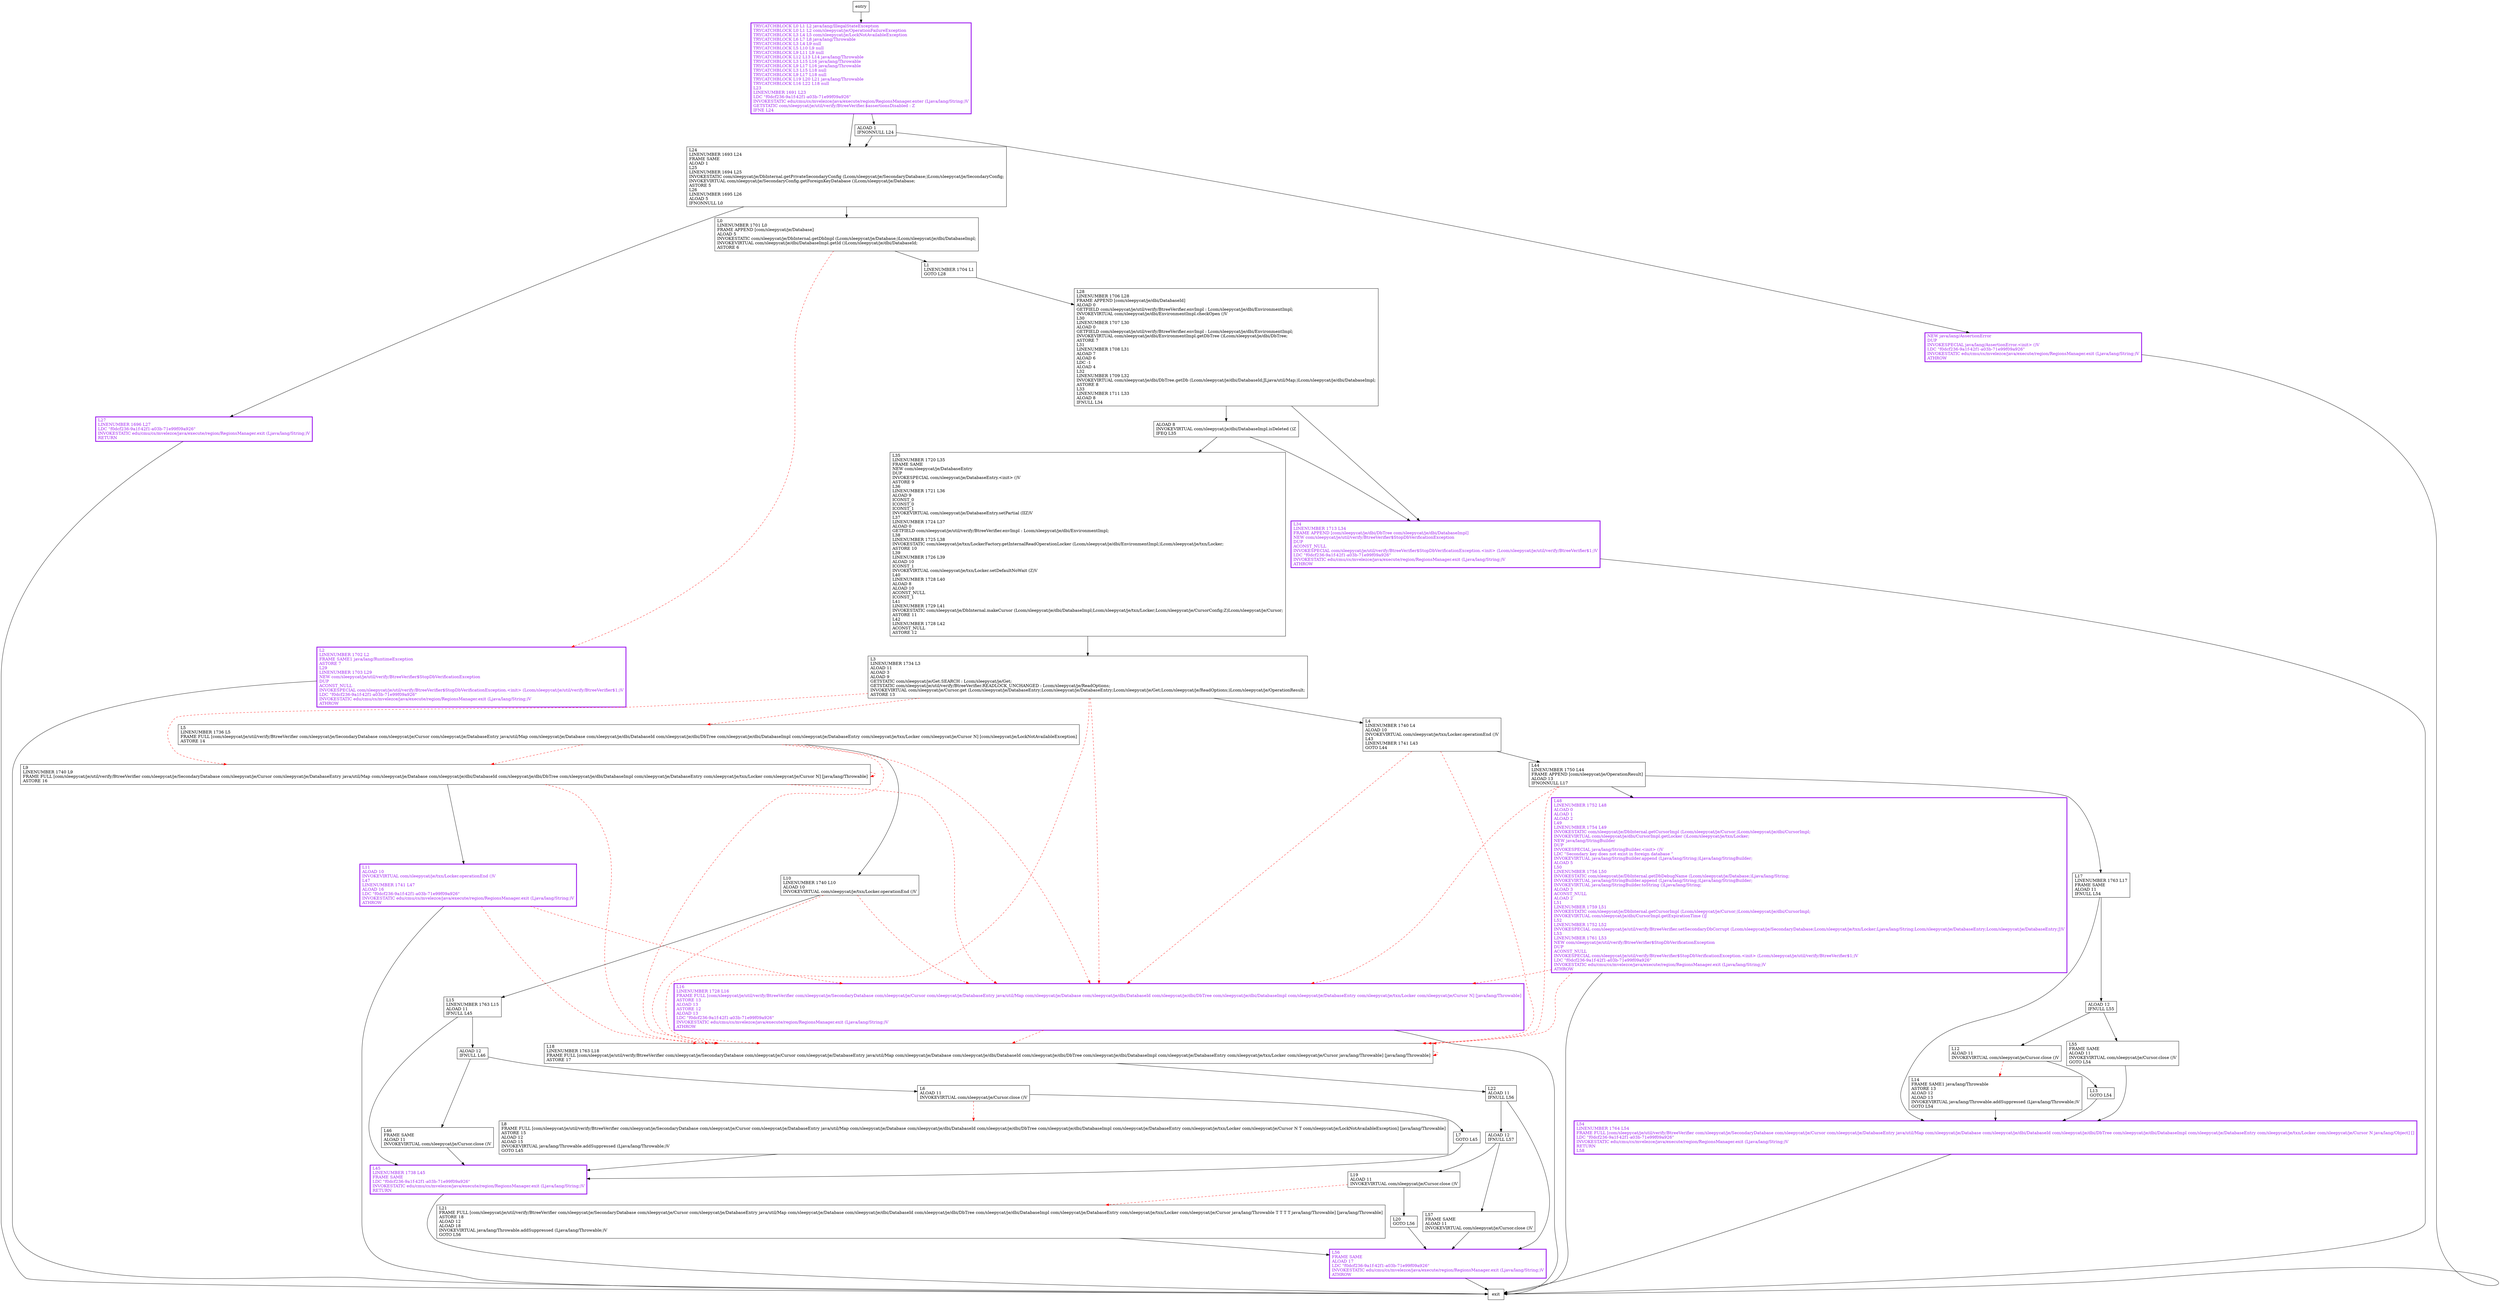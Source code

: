 digraph verifyForeignConstraint {
node [shape=record];
1799316052 [label="ALOAD 8\lINVOKEVIRTUAL com/sleepycat/je/dbi/DatabaseImpl.isDeleted ()Z\lIFEQ L35\l"];
1155269480 [label="L27\lLINENUMBER 1696 L27\lLDC \"f0dcf236-9a1f-42f1-a03b-71e99f09a926\"\lINVOKESTATIC edu/cmu/cs/mvelezce/java/execute/region/RegionsManager.exit (Ljava/lang/String;)V\lRETURN\l"];
1939998823 [label="L11\lALOAD 10\lINVOKEVIRTUAL com/sleepycat/je/txn/Locker.operationEnd ()V\lL47\lLINENUMBER 1741 L47\lALOAD 16\lLDC \"f0dcf236-9a1f-42f1-a03b-71e99f09a926\"\lINVOKESTATIC edu/cmu/cs/mvelezce/java/execute/region/RegionsManager.exit (Ljava/lang/String;)V\lATHROW\l"];
2080207178 [label="L20\lGOTO L56\l"];
684783945 [label="ALOAD 1\lIFNONNULL L24\l"];
70679799 [label="L19\lALOAD 11\lINVOKEVIRTUAL com/sleepycat/je/Cursor.close ()V\l"];
1058832532 [label="L48\lLINENUMBER 1752 L48\lALOAD 0\lALOAD 1\lALOAD 2\lL49\lLINENUMBER 1754 L49\lINVOKESTATIC com/sleepycat/je/DbInternal.getCursorImpl (Lcom/sleepycat/je/Cursor;)Lcom/sleepycat/je/dbi/CursorImpl;\lINVOKEVIRTUAL com/sleepycat/je/dbi/CursorImpl.getLocker ()Lcom/sleepycat/je/txn/Locker;\lNEW java/lang/StringBuilder\lDUP\lINVOKESPECIAL java/lang/StringBuilder.\<init\> ()V\lLDC \"Secondary key does not exist in foreign database \"\lINVOKEVIRTUAL java/lang/StringBuilder.append (Ljava/lang/String;)Ljava/lang/StringBuilder;\lALOAD 5\lL50\lLINENUMBER 1756 L50\lINVOKESTATIC com/sleepycat/je/DbInternal.getDbDebugName (Lcom/sleepycat/je/Database;)Ljava/lang/String;\lINVOKEVIRTUAL java/lang/StringBuilder.append (Ljava/lang/String;)Ljava/lang/StringBuilder;\lINVOKEVIRTUAL java/lang/StringBuilder.toString ()Ljava/lang/String;\lALOAD 3\lACONST_NULL\lALOAD 2\lL51\lLINENUMBER 1759 L51\lINVOKESTATIC com/sleepycat/je/DbInternal.getCursorImpl (Lcom/sleepycat/je/Cursor;)Lcom/sleepycat/je/dbi/CursorImpl;\lINVOKEVIRTUAL com/sleepycat/je/dbi/CursorImpl.getExpirationTime ()J\lL52\lLINENUMBER 1752 L52\lINVOKESPECIAL com/sleepycat/je/util/verify/BtreeVerifier.setSecondaryDbCorrupt (Lcom/sleepycat/je/SecondaryDatabase;Lcom/sleepycat/je/txn/Locker;Ljava/lang/String;Lcom/sleepycat/je/DatabaseEntry;Lcom/sleepycat/je/DatabaseEntry;J)V\lL53\lLINENUMBER 1761 L53\lNEW com/sleepycat/je/util/verify/BtreeVerifier$StopDbVerificationException\lDUP\lACONST_NULL\lINVOKESPECIAL com/sleepycat/je/util/verify/BtreeVerifier$StopDbVerificationException.\<init\> (Lcom/sleepycat/je/util/verify/BtreeVerifier$1;)V\lLDC \"f0dcf236-9a1f-42f1-a03b-71e99f09a926\"\lINVOKESTATIC edu/cmu/cs/mvelezce/java/execute/region/RegionsManager.exit (Ljava/lang/String;)V\lATHROW\l"];
637313700 [label="L1\lLINENUMBER 1704 L1\lGOTO L28\l"];
1081030180 [label="L54\lLINENUMBER 1764 L54\lFRAME FULL [com/sleepycat/je/util/verify/BtreeVerifier com/sleepycat/je/SecondaryDatabase com/sleepycat/je/Cursor com/sleepycat/je/DatabaseEntry java/util/Map com/sleepycat/je/Database com/sleepycat/je/dbi/DatabaseId com/sleepycat/je/dbi/DbTree com/sleepycat/je/dbi/DatabaseImpl com/sleepycat/je/DatabaseEntry com/sleepycat/je/txn/Locker com/sleepycat/je/Cursor N java/lang/Object] []\lLDC \"f0dcf236-9a1f-42f1-a03b-71e99f09a926\"\lINVOKESTATIC edu/cmu/cs/mvelezce/java/execute/region/RegionsManager.exit (Ljava/lang/String;)V\lRETURN\lL58\l"];
943171620 [label="L24\lLINENUMBER 1693 L24\lFRAME SAME\lALOAD 1\lL25\lLINENUMBER 1694 L25\lINVOKESTATIC com/sleepycat/je/DbInternal.getPrivateSecondaryConfig (Lcom/sleepycat/je/SecondaryDatabase;)Lcom/sleepycat/je/SecondaryConfig;\lINVOKEVIRTUAL com/sleepycat/je/SecondaryConfig.getForeignKeyDatabase ()Lcom/sleepycat/je/Database;\lASTORE 5\lL26\lLINENUMBER 1695 L26\lALOAD 5\lIFNONNULL L0\l"];
800142896 [label="L8\lFRAME FULL [com/sleepycat/je/util/verify/BtreeVerifier com/sleepycat/je/SecondaryDatabase com/sleepycat/je/Cursor com/sleepycat/je/DatabaseEntry java/util/Map com/sleepycat/je/Database com/sleepycat/je/dbi/DatabaseId com/sleepycat/je/dbi/DbTree com/sleepycat/je/dbi/DatabaseImpl com/sleepycat/je/DatabaseEntry com/sleepycat/je/txn/Locker com/sleepycat/je/Cursor N T com/sleepycat/je/LockNotAvailableException] [java/lang/Throwable]\lASTORE 15\lALOAD 12\lALOAD 15\lINVOKEVIRTUAL java/lang/Throwable.addSuppressed (Ljava/lang/Throwable;)V\lGOTO L45\l"];
442949130 [label="L6\lALOAD 11\lINVOKEVIRTUAL com/sleepycat/je/Cursor.close ()V\l"];
989374850 [label="L16\lLINENUMBER 1728 L16\lFRAME FULL [com/sleepycat/je/util/verify/BtreeVerifier com/sleepycat/je/SecondaryDatabase com/sleepycat/je/Cursor com/sleepycat/je/DatabaseEntry java/util/Map com/sleepycat/je/Database com/sleepycat/je/dbi/DatabaseId com/sleepycat/je/dbi/DbTree com/sleepycat/je/dbi/DatabaseImpl com/sleepycat/je/DatabaseEntry com/sleepycat/je/txn/Locker com/sleepycat/je/Cursor N] [java/lang/Throwable]\lASTORE 13\lALOAD 13\lASTORE 12\lALOAD 13\lLDC \"f0dcf236-9a1f-42f1-a03b-71e99f09a926\"\lINVOKESTATIC edu/cmu/cs/mvelezce/java/execute/region/RegionsManager.exit (Ljava/lang/String;)V\lATHROW\l"];
1847215746 [label="L34\lLINENUMBER 1713 L34\lFRAME APPEND [com/sleepycat/je/dbi/DbTree com/sleepycat/je/dbi/DatabaseImpl]\lNEW com/sleepycat/je/util/verify/BtreeVerifier$StopDbVerificationException\lDUP\lACONST_NULL\lINVOKESPECIAL com/sleepycat/je/util/verify/BtreeVerifier$StopDbVerificationException.\<init\> (Lcom/sleepycat/je/util/verify/BtreeVerifier$1;)V\lLDC \"f0dcf236-9a1f-42f1-a03b-71e99f09a926\"\lINVOKESTATIC edu/cmu/cs/mvelezce/java/execute/region/RegionsManager.exit (Ljava/lang/String;)V\lATHROW\l"];
1189640460 [label="NEW java/lang/AssertionError\lDUP\lINVOKESPECIAL java/lang/AssertionError.\<init\> ()V\lLDC \"f0dcf236-9a1f-42f1-a03b-71e99f09a926\"\lINVOKESTATIC edu/cmu/cs/mvelezce/java/execute/region/RegionsManager.exit (Ljava/lang/String;)V\lATHROW\l"];
1902607009 [label="L44\lLINENUMBER 1750 L44\lFRAME APPEND [com/sleepycat/je/OperationResult]\lALOAD 13\lIFNONNULL L17\l"];
203294553 [label="L9\lLINENUMBER 1740 L9\lFRAME FULL [com/sleepycat/je/util/verify/BtreeVerifier com/sleepycat/je/SecondaryDatabase com/sleepycat/je/Cursor com/sleepycat/je/DatabaseEntry java/util/Map com/sleepycat/je/Database com/sleepycat/je/dbi/DatabaseId com/sleepycat/je/dbi/DbTree com/sleepycat/je/dbi/DatabaseImpl com/sleepycat/je/DatabaseEntry com/sleepycat/je/txn/Locker com/sleepycat/je/Cursor N] [java/lang/Throwable]\lASTORE 16\l"];
702300579 [label="L13\lGOTO L54\l"];
1331493656 [label="L35\lLINENUMBER 1720 L35\lFRAME SAME\lNEW com/sleepycat/je/DatabaseEntry\lDUP\lINVOKESPECIAL com/sleepycat/je/DatabaseEntry.\<init\> ()V\lASTORE 9\lL36\lLINENUMBER 1721 L36\lALOAD 9\lICONST_0\lICONST_0\lICONST_1\lINVOKEVIRTUAL com/sleepycat/je/DatabaseEntry.setPartial (IIZ)V\lL37\lLINENUMBER 1724 L37\lALOAD 0\lGETFIELD com/sleepycat/je/util/verify/BtreeVerifier.envImpl : Lcom/sleepycat/je/dbi/EnvironmentImpl;\lL38\lLINENUMBER 1725 L38\lINVOKESTATIC com/sleepycat/je/txn/LockerFactory.getInternalReadOperationLocker (Lcom/sleepycat/je/dbi/EnvironmentImpl;)Lcom/sleepycat/je/txn/Locker;\lASTORE 10\lL39\lLINENUMBER 1726 L39\lALOAD 10\lICONST_1\lINVOKEVIRTUAL com/sleepycat/je/txn/Locker.setDefaultNoWait (Z)V\lL40\lLINENUMBER 1728 L40\lALOAD 8\lALOAD 10\lACONST_NULL\lICONST_1\lL41\lLINENUMBER 1729 L41\lINVOKESTATIC com/sleepycat/je/DbInternal.makeCursor (Lcom/sleepycat/je/dbi/DatabaseImpl;Lcom/sleepycat/je/txn/Locker;Lcom/sleepycat/je/CursorConfig;Z)Lcom/sleepycat/je/Cursor;\lASTORE 11\lL42\lLINENUMBER 1728 L42\lACONST_NULL\lASTORE 12\l"];
1281884549 [label="ALOAD 12\lIFNULL L57\l"];
1525601530 [label="ALOAD 12\lIFNULL L55\l"];
388709332 [label="L55\lFRAME SAME\lALOAD 11\lINVOKEVIRTUAL com/sleepycat/je/Cursor.close ()V\lGOTO L54\l"];
1500156373 [label="L57\lFRAME SAME\lALOAD 11\lINVOKEVIRTUAL com/sleepycat/je/Cursor.close ()V\l"];
1093662047 [label="L28\lLINENUMBER 1706 L28\lFRAME APPEND [com/sleepycat/je/dbi/DatabaseId]\lALOAD 0\lGETFIELD com/sleepycat/je/util/verify/BtreeVerifier.envImpl : Lcom/sleepycat/je/dbi/EnvironmentImpl;\lINVOKEVIRTUAL com/sleepycat/je/dbi/EnvironmentImpl.checkOpen ()V\lL30\lLINENUMBER 1707 L30\lALOAD 0\lGETFIELD com/sleepycat/je/util/verify/BtreeVerifier.envImpl : Lcom/sleepycat/je/dbi/EnvironmentImpl;\lINVOKEVIRTUAL com/sleepycat/je/dbi/EnvironmentImpl.getDbTree ()Lcom/sleepycat/je/dbi/DbTree;\lASTORE 7\lL31\lLINENUMBER 1708 L31\lALOAD 7\lALOAD 6\lLDC -1\lALOAD 4\lL32\lLINENUMBER 1709 L32\lINVOKEVIRTUAL com/sleepycat/je/dbi/DbTree.getDb (Lcom/sleepycat/je/dbi/DatabaseId;JLjava/util/Map;)Lcom/sleepycat/je/dbi/DatabaseImpl;\lASTORE 8\lL33\lLINENUMBER 1711 L33\lALOAD 8\lIFNULL L34\l"];
1969508075 [label="L46\lFRAME SAME\lALOAD 11\lINVOKEVIRTUAL com/sleepycat/je/Cursor.close ()V\l"];
696937512 [label="L14\lFRAME SAME1 java/lang/Throwable\lASTORE 13\lALOAD 12\lALOAD 13\lINVOKEVIRTUAL java/lang/Throwable.addSuppressed (Ljava/lang/Throwable;)V\lGOTO L54\l"];
1619871222 [label="L56\lFRAME SAME\lALOAD 17\lLDC \"f0dcf236-9a1f-42f1-a03b-71e99f09a926\"\lINVOKESTATIC edu/cmu/cs/mvelezce/java/execute/region/RegionsManager.exit (Ljava/lang/String;)V\lATHROW\l"];
1250474062 [label="L15\lLINENUMBER 1763 L15\lALOAD 11\lIFNULL L45\l"];
132810730 [label="L7\lGOTO L45\l"];
1902261799 [label="L17\lLINENUMBER 1763 L17\lFRAME SAME\lALOAD 11\lIFNULL L54\l"];
2031328136 [label="L0\lLINENUMBER 1701 L0\lFRAME APPEND [com/sleepycat/je/Database]\lALOAD 5\lINVOKESTATIC com/sleepycat/je/DbInternal.getDbImpl (Lcom/sleepycat/je/Database;)Lcom/sleepycat/je/dbi/DatabaseImpl;\lINVOKEVIRTUAL com/sleepycat/je/dbi/DatabaseImpl.getId ()Lcom/sleepycat/je/dbi/DatabaseId;\lASTORE 6\l"];
1779360759 [label="L3\lLINENUMBER 1734 L3\lALOAD 11\lALOAD 3\lALOAD 9\lGETSTATIC com/sleepycat/je/Get.SEARCH : Lcom/sleepycat/je/Get;\lGETSTATIC com/sleepycat/je/util/verify/BtreeVerifier.READLOCK_UNCHANGED : Lcom/sleepycat/je/ReadOptions;\lINVOKEVIRTUAL com/sleepycat/je/Cursor.get (Lcom/sleepycat/je/DatabaseEntry;Lcom/sleepycat/je/DatabaseEntry;Lcom/sleepycat/je/Get;Lcom/sleepycat/je/ReadOptions;)Lcom/sleepycat/je/OperationResult;\lASTORE 13\l"];
551563155 [label="TRYCATCHBLOCK L0 L1 L2 java/lang/IllegalStateException\lTRYCATCHBLOCK L0 L1 L2 com/sleepycat/je/OperationFailureException\lTRYCATCHBLOCK L3 L4 L5 com/sleepycat/je/LockNotAvailableException\lTRYCATCHBLOCK L6 L7 L8 java/lang/Throwable\lTRYCATCHBLOCK L3 L4 L9 null\lTRYCATCHBLOCK L5 L10 L9 null\lTRYCATCHBLOCK L9 L11 L9 null\lTRYCATCHBLOCK L12 L13 L14 java/lang/Throwable\lTRYCATCHBLOCK L3 L15 L16 java/lang/Throwable\lTRYCATCHBLOCK L9 L17 L16 java/lang/Throwable\lTRYCATCHBLOCK L3 L15 L18 null\lTRYCATCHBLOCK L9 L17 L18 null\lTRYCATCHBLOCK L19 L20 L21 java/lang/Throwable\lTRYCATCHBLOCK L16 L22 L18 null\lL23\lLINENUMBER 1691 L23\lLDC \"f0dcf236-9a1f-42f1-a03b-71e99f09a926\"\lINVOKESTATIC edu/cmu/cs/mvelezce/java/execute/region/RegionsManager.enter (Ljava/lang/String;)V\lGETSTATIC com/sleepycat/je/util/verify/BtreeVerifier.$assertionsDisabled : Z\lIFNE L24\l"];
200535823 [label="L18\lLINENUMBER 1763 L18\lFRAME FULL [com/sleepycat/je/util/verify/BtreeVerifier com/sleepycat/je/SecondaryDatabase com/sleepycat/je/Cursor com/sleepycat/je/DatabaseEntry java/util/Map com/sleepycat/je/Database com/sleepycat/je/dbi/DatabaseId com/sleepycat/je/dbi/DbTree com/sleepycat/je/dbi/DatabaseImpl com/sleepycat/je/DatabaseEntry com/sleepycat/je/txn/Locker com/sleepycat/je/Cursor java/lang/Throwable] [java/lang/Throwable]\lASTORE 17\l"];
466527004 [label="L21\lFRAME FULL [com/sleepycat/je/util/verify/BtreeVerifier com/sleepycat/je/SecondaryDatabase com/sleepycat/je/Cursor com/sleepycat/je/DatabaseEntry java/util/Map com/sleepycat/je/Database com/sleepycat/je/dbi/DatabaseId com/sleepycat/je/dbi/DbTree com/sleepycat/je/dbi/DatabaseImpl com/sleepycat/je/DatabaseEntry com/sleepycat/je/txn/Locker com/sleepycat/je/Cursor java/lang/Throwable T T T T java/lang/Throwable] [java/lang/Throwable]\lASTORE 18\lALOAD 12\lALOAD 18\lINVOKEVIRTUAL java/lang/Throwable.addSuppressed (Ljava/lang/Throwable;)V\lGOTO L56\l"];
1565059681 [label="L45\lLINENUMBER 1738 L45\lFRAME SAME\lLDC \"f0dcf236-9a1f-42f1-a03b-71e99f09a926\"\lINVOKESTATIC edu/cmu/cs/mvelezce/java/execute/region/RegionsManager.exit (Ljava/lang/String;)V\lRETURN\l"];
1261683125 [label="L2\lLINENUMBER 1702 L2\lFRAME SAME1 java/lang/RuntimeException\lASTORE 7\lL29\lLINENUMBER 1703 L29\lNEW com/sleepycat/je/util/verify/BtreeVerifier$StopDbVerificationException\lDUP\lACONST_NULL\lINVOKESPECIAL com/sleepycat/je/util/verify/BtreeVerifier$StopDbVerificationException.\<init\> (Lcom/sleepycat/je/util/verify/BtreeVerifier$1;)V\lLDC \"f0dcf236-9a1f-42f1-a03b-71e99f09a926\"\lINVOKESTATIC edu/cmu/cs/mvelezce/java/execute/region/RegionsManager.exit (Ljava/lang/String;)V\lATHROW\l"];
254077669 [label="L4\lLINENUMBER 1740 L4\lALOAD 10\lINVOKEVIRTUAL com/sleepycat/je/txn/Locker.operationEnd ()V\lL43\lLINENUMBER 1741 L43\lGOTO L44\l"];
1426366613 [label="L12\lALOAD 11\lINVOKEVIRTUAL com/sleepycat/je/Cursor.close ()V\l"];
539237982 [label="L10\lLINENUMBER 1740 L10\lALOAD 10\lINVOKEVIRTUAL com/sleepycat/je/txn/Locker.operationEnd ()V\l"];
1334673447 [label="L5\lLINENUMBER 1736 L5\lFRAME FULL [com/sleepycat/je/util/verify/BtreeVerifier com/sleepycat/je/SecondaryDatabase com/sleepycat/je/Cursor com/sleepycat/je/DatabaseEntry java/util/Map com/sleepycat/je/Database com/sleepycat/je/dbi/DatabaseId com/sleepycat/je/dbi/DbTree com/sleepycat/je/dbi/DatabaseImpl com/sleepycat/je/DatabaseEntry com/sleepycat/je/txn/Locker com/sleepycat/je/Cursor N] [com/sleepycat/je/LockNotAvailableException]\lASTORE 14\l"];
257010941 [label="L22\lALOAD 11\lIFNULL L56\l"];
1299520601 [label="ALOAD 12\lIFNULL L46\l"];
entry;
exit;
1799316052 -> 1847215746
1799316052 -> 1331493656
1155269480 -> exit
1939998823 -> exit
1939998823 -> 989374850 [style=dashed, color=red]
1939998823 -> 200535823 [style=dashed, color=red]
2080207178 -> 1619871222
684783945 -> 943171620
684783945 -> 1189640460
70679799 -> 2080207178
70679799 -> 466527004 [style=dashed, color=red]
1058832532 -> exit
1058832532 -> 989374850 [style=dashed, color=red]
1058832532 -> 200535823 [style=dashed, color=red]
637313700 -> 1093662047
1081030180 -> exit
943171620 -> 1155269480
943171620 -> 2031328136
800142896 -> 1565059681
442949130 -> 800142896 [style=dashed, color=red]
442949130 -> 132810730
989374850 -> exit
989374850 -> 200535823 [style=dashed, color=red]
1847215746 -> exit
1189640460 -> exit
1902607009 -> 989374850 [style=dashed, color=red]
1902607009 -> 1902261799
1902607009 -> 1058832532
1902607009 -> 200535823 [style=dashed, color=red]
203294553 -> 1939998823
203294553 -> 989374850 [style=dashed, color=red]
203294553 -> 203294553 [style=dashed, color=red]
203294553 -> 200535823 [style=dashed, color=red]
702300579 -> 1081030180
1331493656 -> 1779360759
1281884549 -> 70679799
1281884549 -> 1500156373
1525601530 -> 1426366613
1525601530 -> 388709332
388709332 -> 1081030180
1500156373 -> 1619871222
1093662047 -> 1799316052
1093662047 -> 1847215746
1969508075 -> 1565059681
696937512 -> 1081030180
1619871222 -> exit
1250474062 -> 1299520601
1250474062 -> 1565059681
132810730 -> 1565059681
1902261799 -> 1081030180
1902261799 -> 1525601530
2031328136 -> 1261683125 [style=dashed, color=red]
2031328136 -> 637313700
1779360759 -> 254077669
1779360759 -> 989374850 [style=dashed, color=red]
1779360759 -> 203294553 [style=dashed, color=red]
1779360759 -> 1334673447 [style=dashed, color=red]
1779360759 -> 200535823 [style=dashed, color=red]
551563155 -> 943171620
551563155 -> 684783945
200535823 -> 200535823 [style=dashed, color=red]
200535823 -> 257010941
466527004 -> 1619871222
1565059681 -> exit
1261683125 -> exit
entry -> 551563155
254077669 -> 989374850 [style=dashed, color=red]
254077669 -> 1902607009
254077669 -> 200535823 [style=dashed, color=red]
1426366613 -> 696937512 [style=dashed, color=red]
1426366613 -> 702300579
539237982 -> 989374850 [style=dashed, color=red]
539237982 -> 1250474062
539237982 -> 200535823 [style=dashed, color=red]
1334673447 -> 989374850 [style=dashed, color=red]
1334673447 -> 203294553 [style=dashed, color=red]
1334673447 -> 539237982
1334673447 -> 200535823 [style=dashed, color=red]
257010941 -> 1619871222
257010941 -> 1281884549
1299520601 -> 1969508075
1299520601 -> 442949130
1081030180[fontcolor="purple", penwidth=3, color="purple"];
1261683125[fontcolor="purple", penwidth=3, color="purple"];
1155269480[fontcolor="purple", penwidth=3, color="purple"];
1939998823[fontcolor="purple", penwidth=3, color="purple"];
989374850[fontcolor="purple", penwidth=3, color="purple"];
1847215746[fontcolor="purple", penwidth=3, color="purple"];
1619871222[fontcolor="purple", penwidth=3, color="purple"];
1189640460[fontcolor="purple", penwidth=3, color="purple"];
1058832532[fontcolor="purple", penwidth=3, color="purple"];
551563155[fontcolor="purple", penwidth=3, color="purple"];
1565059681[fontcolor="purple", penwidth=3, color="purple"];
}
